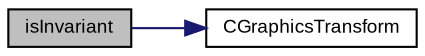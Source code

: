 digraph "isInvariant"
{
  bgcolor="transparent";
  edge [fontname="Arial",fontsize="9",labelfontname="Arial",labelfontsize="9"];
  node [fontname="Arial",fontsize="9",shape=record];
  rankdir="LR";
  Node1 [label="isInvariant",height=0.2,width=0.4,color="black", fillcolor="grey75", style="filled" fontcolor="black"];
  Node1 -> Node2 [color="midnightblue",fontsize="9",style="solid",fontname="Arial"];
  Node2 [label="CGraphicsTransform",height=0.2,width=0.4,color="black",URL="$struct_v_s_t_g_u_i_1_1_c_graphics_transform.html#a6fdf66da9a43b608bc8182f500316b92"];
}
